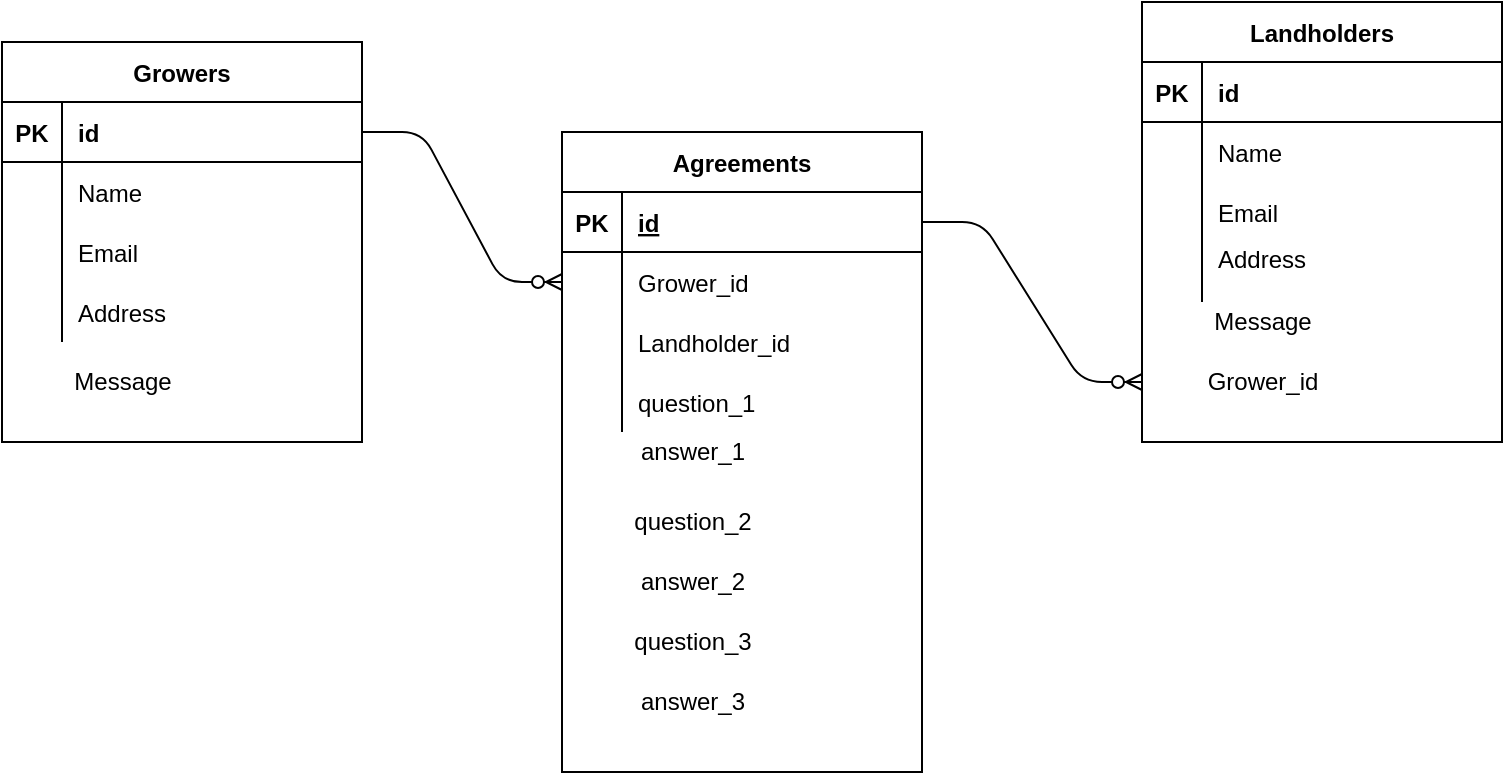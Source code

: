 <mxfile version="13.7.9" type="github"><diagram id="qdNgiBCMRz31LOrhPPLP" name="Page-1"><mxGraphModel dx="946" dy="614" grid="1" gridSize="10" guides="1" tooltips="1" connect="1" arrows="1" fold="1" page="1" pageScale="1" pageWidth="850" pageHeight="1100" math="0" shadow="0"><root><mxCell id="0"/><mxCell id="1" parent="0"/><mxCell id="hEXWpXsc2f7pSJOhuXss-27" value="Message" style="text;html=1;align=center;verticalAlign=middle;resizable=0;points=[];autosize=1;" vertex="1" parent="1"><mxGeometry x="670" y="190" width="60" height="20" as="geometry"/></mxCell><mxCell id="hEXWpXsc2f7pSJOhuXss-28" value="Message" style="text;html=1;align=center;verticalAlign=middle;resizable=0;points=[];autosize=1;" vertex="1" parent="1"><mxGeometry x="100" y="220" width="60" height="20" as="geometry"/></mxCell><mxCell id="hEXWpXsc2f7pSJOhuXss-30" value="Grower_id" style="text;html=1;align=center;verticalAlign=middle;resizable=0;points=[];autosize=1;" vertex="1" parent="1"><mxGeometry x="665" y="220" width="70" height="20" as="geometry"/></mxCell><mxCell id="hEXWpXsc2f7pSJOhuXss-1" value="Landholders" style="shape=table;startSize=30;container=1;collapsible=1;childLayout=tableLayout;fixedRows=1;rowLines=0;fontStyle=1;align=center;resizeLast=1;" vertex="1" parent="1"><mxGeometry x="640" y="40" width="180" height="220" as="geometry"/></mxCell><mxCell id="hEXWpXsc2f7pSJOhuXss-2" value="" style="shape=partialRectangle;collapsible=0;dropTarget=0;pointerEvents=0;fillColor=none;top=0;left=0;bottom=1;right=0;points=[[0,0.5],[1,0.5]];portConstraint=eastwest;" vertex="1" parent="hEXWpXsc2f7pSJOhuXss-1"><mxGeometry y="30" width="180" height="30" as="geometry"/></mxCell><mxCell id="hEXWpXsc2f7pSJOhuXss-3" value="PK" style="shape=partialRectangle;connectable=0;fillColor=none;top=0;left=0;bottom=0;right=0;fontStyle=1;overflow=hidden;" vertex="1" parent="hEXWpXsc2f7pSJOhuXss-2"><mxGeometry width="30" height="30" as="geometry"/></mxCell><mxCell id="hEXWpXsc2f7pSJOhuXss-4" value="id" style="shape=partialRectangle;connectable=0;fillColor=none;top=0;left=0;bottom=0;right=0;align=left;spacingLeft=6;fontStyle=1;overflow=hidden;" vertex="1" parent="hEXWpXsc2f7pSJOhuXss-2"><mxGeometry x="30" width="150" height="30" as="geometry"/></mxCell><mxCell id="hEXWpXsc2f7pSJOhuXss-5" value="" style="shape=partialRectangle;collapsible=0;dropTarget=0;pointerEvents=0;fillColor=none;top=0;left=0;bottom=0;right=0;points=[[0,0.5],[1,0.5]];portConstraint=eastwest;" vertex="1" parent="hEXWpXsc2f7pSJOhuXss-1"><mxGeometry y="60" width="180" height="30" as="geometry"/></mxCell><mxCell id="hEXWpXsc2f7pSJOhuXss-6" value="" style="shape=partialRectangle;connectable=0;fillColor=none;top=0;left=0;bottom=0;right=0;editable=1;overflow=hidden;" vertex="1" parent="hEXWpXsc2f7pSJOhuXss-5"><mxGeometry width="30" height="30" as="geometry"/></mxCell><mxCell id="hEXWpXsc2f7pSJOhuXss-7" value="Name" style="shape=partialRectangle;connectable=0;fillColor=none;top=0;left=0;bottom=0;right=0;align=left;spacingLeft=6;overflow=hidden;" vertex="1" parent="hEXWpXsc2f7pSJOhuXss-5"><mxGeometry x="30" width="150" height="30" as="geometry"/></mxCell><mxCell id="hEXWpXsc2f7pSJOhuXss-8" value="" style="shape=partialRectangle;collapsible=0;dropTarget=0;pointerEvents=0;fillColor=none;top=0;left=0;bottom=0;right=0;points=[[0,0.5],[1,0.5]];portConstraint=eastwest;" vertex="1" parent="hEXWpXsc2f7pSJOhuXss-1"><mxGeometry y="90" width="180" height="30" as="geometry"/></mxCell><mxCell id="hEXWpXsc2f7pSJOhuXss-9" value="" style="shape=partialRectangle;connectable=0;fillColor=none;top=0;left=0;bottom=0;right=0;editable=1;overflow=hidden;" vertex="1" parent="hEXWpXsc2f7pSJOhuXss-8"><mxGeometry width="30" height="30" as="geometry"/></mxCell><mxCell id="hEXWpXsc2f7pSJOhuXss-10" value="Email" style="shape=partialRectangle;connectable=0;fillColor=none;top=0;left=0;bottom=0;right=0;align=left;spacingLeft=6;overflow=hidden;" vertex="1" parent="hEXWpXsc2f7pSJOhuXss-8"><mxGeometry x="30" width="150" height="30" as="geometry"/></mxCell><mxCell id="hEXWpXsc2f7pSJOhuXss-11" value="" style="shape=partialRectangle;collapsible=0;dropTarget=0;pointerEvents=0;fillColor=none;top=0;left=0;bottom=0;right=0;points=[[0,0.5],[1,0.5]];portConstraint=eastwest;" vertex="1" parent="hEXWpXsc2f7pSJOhuXss-1"><mxGeometry y="120" width="180" height="30" as="geometry"/></mxCell><mxCell id="hEXWpXsc2f7pSJOhuXss-12" value="" style="shape=partialRectangle;connectable=0;fillColor=none;top=0;left=0;bottom=0;right=0;editable=1;overflow=hidden;" vertex="1" parent="hEXWpXsc2f7pSJOhuXss-11"><mxGeometry width="30" height="30" as="geometry"/></mxCell><mxCell id="hEXWpXsc2f7pSJOhuXss-13" value="Address&#10;" style="shape=partialRectangle;connectable=0;fillColor=none;top=0;left=0;bottom=0;right=0;align=left;spacingLeft=6;overflow=hidden;" vertex="1" parent="hEXWpXsc2f7pSJOhuXss-11"><mxGeometry x="30" width="150" height="30" as="geometry"/></mxCell><mxCell id="hEXWpXsc2f7pSJOhuXss-14" value="Growers" style="shape=table;startSize=30;container=1;collapsible=1;childLayout=tableLayout;fixedRows=1;rowLines=0;fontStyle=1;align=center;resizeLast=1;" vertex="1" parent="1"><mxGeometry x="70" y="60" width="180" height="200" as="geometry"/></mxCell><mxCell id="hEXWpXsc2f7pSJOhuXss-15" value="" style="shape=partialRectangle;collapsible=0;dropTarget=0;pointerEvents=0;fillColor=none;top=0;left=0;bottom=1;right=0;points=[[0,0.5],[1,0.5]];portConstraint=eastwest;" vertex="1" parent="hEXWpXsc2f7pSJOhuXss-14"><mxGeometry y="30" width="180" height="30" as="geometry"/></mxCell><mxCell id="hEXWpXsc2f7pSJOhuXss-16" value="PK" style="shape=partialRectangle;connectable=0;fillColor=none;top=0;left=0;bottom=0;right=0;fontStyle=1;overflow=hidden;" vertex="1" parent="hEXWpXsc2f7pSJOhuXss-15"><mxGeometry width="30" height="30" as="geometry"/></mxCell><mxCell id="hEXWpXsc2f7pSJOhuXss-17" value="id" style="shape=partialRectangle;connectable=0;fillColor=none;top=0;left=0;bottom=0;right=0;align=left;spacingLeft=6;fontStyle=1;overflow=hidden;" vertex="1" parent="hEXWpXsc2f7pSJOhuXss-15"><mxGeometry x="30" width="150" height="30" as="geometry"/></mxCell><mxCell id="hEXWpXsc2f7pSJOhuXss-18" value="" style="shape=partialRectangle;collapsible=0;dropTarget=0;pointerEvents=0;fillColor=none;top=0;left=0;bottom=0;right=0;points=[[0,0.5],[1,0.5]];portConstraint=eastwest;" vertex="1" parent="hEXWpXsc2f7pSJOhuXss-14"><mxGeometry y="60" width="180" height="30" as="geometry"/></mxCell><mxCell id="hEXWpXsc2f7pSJOhuXss-19" value="" style="shape=partialRectangle;connectable=0;fillColor=none;top=0;left=0;bottom=0;right=0;editable=1;overflow=hidden;" vertex="1" parent="hEXWpXsc2f7pSJOhuXss-18"><mxGeometry width="30" height="30" as="geometry"/></mxCell><mxCell id="hEXWpXsc2f7pSJOhuXss-20" value="Name" style="shape=partialRectangle;connectable=0;fillColor=none;top=0;left=0;bottom=0;right=0;align=left;spacingLeft=6;overflow=hidden;" vertex="1" parent="hEXWpXsc2f7pSJOhuXss-18"><mxGeometry x="30" width="150" height="30" as="geometry"/></mxCell><mxCell id="hEXWpXsc2f7pSJOhuXss-21" value="" style="shape=partialRectangle;collapsible=0;dropTarget=0;pointerEvents=0;fillColor=none;top=0;left=0;bottom=0;right=0;points=[[0,0.5],[1,0.5]];portConstraint=eastwest;" vertex="1" parent="hEXWpXsc2f7pSJOhuXss-14"><mxGeometry y="90" width="180" height="30" as="geometry"/></mxCell><mxCell id="hEXWpXsc2f7pSJOhuXss-22" value="" style="shape=partialRectangle;connectable=0;fillColor=none;top=0;left=0;bottom=0;right=0;editable=1;overflow=hidden;" vertex="1" parent="hEXWpXsc2f7pSJOhuXss-21"><mxGeometry width="30" height="30" as="geometry"/></mxCell><mxCell id="hEXWpXsc2f7pSJOhuXss-23" value="Email" style="shape=partialRectangle;connectable=0;fillColor=none;top=0;left=0;bottom=0;right=0;align=left;spacingLeft=6;overflow=hidden;" vertex="1" parent="hEXWpXsc2f7pSJOhuXss-21"><mxGeometry x="30" width="150" height="30" as="geometry"/></mxCell><mxCell id="hEXWpXsc2f7pSJOhuXss-24" value="" style="shape=partialRectangle;collapsible=0;dropTarget=0;pointerEvents=0;fillColor=none;top=0;left=0;bottom=0;right=0;points=[[0,0.5],[1,0.5]];portConstraint=eastwest;" vertex="1" parent="hEXWpXsc2f7pSJOhuXss-14"><mxGeometry y="120" width="180" height="30" as="geometry"/></mxCell><mxCell id="hEXWpXsc2f7pSJOhuXss-25" value="" style="shape=partialRectangle;connectable=0;fillColor=none;top=0;left=0;bottom=0;right=0;editable=1;overflow=hidden;" vertex="1" parent="hEXWpXsc2f7pSJOhuXss-24"><mxGeometry width="30" height="30" as="geometry"/></mxCell><mxCell id="hEXWpXsc2f7pSJOhuXss-26" value="Address" style="shape=partialRectangle;connectable=0;fillColor=none;top=0;left=0;bottom=0;right=0;align=left;spacingLeft=6;overflow=hidden;" vertex="1" parent="hEXWpXsc2f7pSJOhuXss-24"><mxGeometry x="30" width="150" height="30" as="geometry"/></mxCell><mxCell id="hEXWpXsc2f7pSJOhuXss-63" value="answer_1" style="text;html=1;align=center;verticalAlign=middle;resizable=0;points=[];autosize=1;" vertex="1" parent="1"><mxGeometry x="380" y="255" width="70" height="20" as="geometry"/></mxCell><mxCell id="hEXWpXsc2f7pSJOhuXss-77" value="question_2" style="text;html=1;align=center;verticalAlign=middle;resizable=0;points=[];autosize=1;" vertex="1" parent="1"><mxGeometry x="380" y="290" width="70" height="20" as="geometry"/></mxCell><mxCell id="hEXWpXsc2f7pSJOhuXss-78" value="answer_2" style="text;html=1;align=center;verticalAlign=middle;resizable=0;points=[];autosize=1;" vertex="1" parent="1"><mxGeometry x="380" y="320" width="70" height="20" as="geometry"/></mxCell><mxCell id="hEXWpXsc2f7pSJOhuXss-79" value="question_3" style="text;html=1;align=center;verticalAlign=middle;resizable=0;points=[];autosize=1;" vertex="1" parent="1"><mxGeometry x="380" y="350" width="70" height="20" as="geometry"/></mxCell><mxCell id="hEXWpXsc2f7pSJOhuXss-80" value="answer_3" style="text;html=1;align=center;verticalAlign=middle;resizable=0;points=[];autosize=1;" vertex="1" parent="1"><mxGeometry x="380" y="380" width="70" height="20" as="geometry"/></mxCell><mxCell id="hEXWpXsc2f7pSJOhuXss-81" value="" style="edgeStyle=entityRelationEdgeStyle;fontSize=12;html=1;endArrow=ERzeroToMany;endFill=1;exitX=1;exitY=0.5;exitDx=0;exitDy=0;" edge="1" parent="1" source="hEXWpXsc2f7pSJOhuXss-15"><mxGeometry width="100" height="100" relative="1" as="geometry"><mxPoint x="250" y="280" as="sourcePoint"/><mxPoint x="350" y="180" as="targetPoint"/></mxGeometry></mxCell><mxCell id="hEXWpXsc2f7pSJOhuXss-35" value="Agreements" style="shape=table;startSize=30;container=1;collapsible=1;childLayout=tableLayout;fixedRows=1;rowLines=0;fontStyle=1;align=center;resizeLast=1;" vertex="1" parent="1"><mxGeometry x="350" y="105" width="180" height="320" as="geometry"/></mxCell><mxCell id="hEXWpXsc2f7pSJOhuXss-36" value="" style="shape=partialRectangle;collapsible=0;dropTarget=0;pointerEvents=0;fillColor=none;top=0;left=0;bottom=1;right=0;points=[[0,0.5],[1,0.5]];portConstraint=eastwest;" vertex="1" parent="hEXWpXsc2f7pSJOhuXss-35"><mxGeometry y="30" width="180" height="30" as="geometry"/></mxCell><mxCell id="hEXWpXsc2f7pSJOhuXss-37" value="PK" style="shape=partialRectangle;connectable=0;fillColor=none;top=0;left=0;bottom=0;right=0;fontStyle=1;overflow=hidden;" vertex="1" parent="hEXWpXsc2f7pSJOhuXss-36"><mxGeometry width="30" height="30" as="geometry"/></mxCell><mxCell id="hEXWpXsc2f7pSJOhuXss-38" value="id" style="shape=partialRectangle;connectable=0;fillColor=none;top=0;left=0;bottom=0;right=0;align=left;spacingLeft=6;fontStyle=5;overflow=hidden;" vertex="1" parent="hEXWpXsc2f7pSJOhuXss-36"><mxGeometry x="30" width="150" height="30" as="geometry"/></mxCell><mxCell id="hEXWpXsc2f7pSJOhuXss-39" value="" style="shape=partialRectangle;collapsible=0;dropTarget=0;pointerEvents=0;fillColor=none;top=0;left=0;bottom=0;right=0;points=[[0,0.5],[1,0.5]];portConstraint=eastwest;" vertex="1" parent="hEXWpXsc2f7pSJOhuXss-35"><mxGeometry y="60" width="180" height="30" as="geometry"/></mxCell><mxCell id="hEXWpXsc2f7pSJOhuXss-40" value="" style="shape=partialRectangle;connectable=0;fillColor=none;top=0;left=0;bottom=0;right=0;editable=1;overflow=hidden;" vertex="1" parent="hEXWpXsc2f7pSJOhuXss-39"><mxGeometry width="30" height="30" as="geometry"/></mxCell><mxCell id="hEXWpXsc2f7pSJOhuXss-41" value="Grower_id" style="shape=partialRectangle;connectable=0;fillColor=none;top=0;left=0;bottom=0;right=0;align=left;spacingLeft=6;overflow=hidden;" vertex="1" parent="hEXWpXsc2f7pSJOhuXss-39"><mxGeometry x="30" width="150" height="30" as="geometry"/></mxCell><mxCell id="hEXWpXsc2f7pSJOhuXss-42" value="" style="shape=partialRectangle;collapsible=0;dropTarget=0;pointerEvents=0;fillColor=none;top=0;left=0;bottom=0;right=0;points=[[0,0.5],[1,0.5]];portConstraint=eastwest;" vertex="1" parent="hEXWpXsc2f7pSJOhuXss-35"><mxGeometry y="90" width="180" height="30" as="geometry"/></mxCell><mxCell id="hEXWpXsc2f7pSJOhuXss-43" value="" style="shape=partialRectangle;connectable=0;fillColor=none;top=0;left=0;bottom=0;right=0;editable=1;overflow=hidden;" vertex="1" parent="hEXWpXsc2f7pSJOhuXss-42"><mxGeometry width="30" height="30" as="geometry"/></mxCell><mxCell id="hEXWpXsc2f7pSJOhuXss-44" value="Landholder_id" style="shape=partialRectangle;connectable=0;fillColor=none;top=0;left=0;bottom=0;right=0;align=left;spacingLeft=6;overflow=hidden;" vertex="1" parent="hEXWpXsc2f7pSJOhuXss-42"><mxGeometry x="30" width="150" height="30" as="geometry"/></mxCell><mxCell id="hEXWpXsc2f7pSJOhuXss-45" value="" style="shape=partialRectangle;collapsible=0;dropTarget=0;pointerEvents=0;fillColor=none;top=0;left=0;bottom=0;right=0;points=[[0,0.5],[1,0.5]];portConstraint=eastwest;" vertex="1" parent="hEXWpXsc2f7pSJOhuXss-35"><mxGeometry y="120" width="180" height="30" as="geometry"/></mxCell><mxCell id="hEXWpXsc2f7pSJOhuXss-46" value="" style="shape=partialRectangle;connectable=0;fillColor=none;top=0;left=0;bottom=0;right=0;editable=1;overflow=hidden;" vertex="1" parent="hEXWpXsc2f7pSJOhuXss-45"><mxGeometry width="30" height="30" as="geometry"/></mxCell><mxCell id="hEXWpXsc2f7pSJOhuXss-47" value="question_1" style="shape=partialRectangle;connectable=0;fillColor=none;top=0;left=0;bottom=0;right=0;align=left;spacingLeft=6;overflow=hidden;" vertex="1" parent="hEXWpXsc2f7pSJOhuXss-45"><mxGeometry x="30" width="150" height="30" as="geometry"/></mxCell><mxCell id="hEXWpXsc2f7pSJOhuXss-83" value="" style="edgeStyle=entityRelationEdgeStyle;fontSize=12;html=1;endArrow=ERzeroToMany;endFill=1;exitX=1;exitY=0.5;exitDx=0;exitDy=0;" edge="1" parent="1" source="hEXWpXsc2f7pSJOhuXss-36"><mxGeometry width="100" height="100" relative="1" as="geometry"><mxPoint x="530" y="200" as="sourcePoint"/><mxPoint x="640" y="230" as="targetPoint"/></mxGeometry></mxCell></root></mxGraphModel></diagram></mxfile>